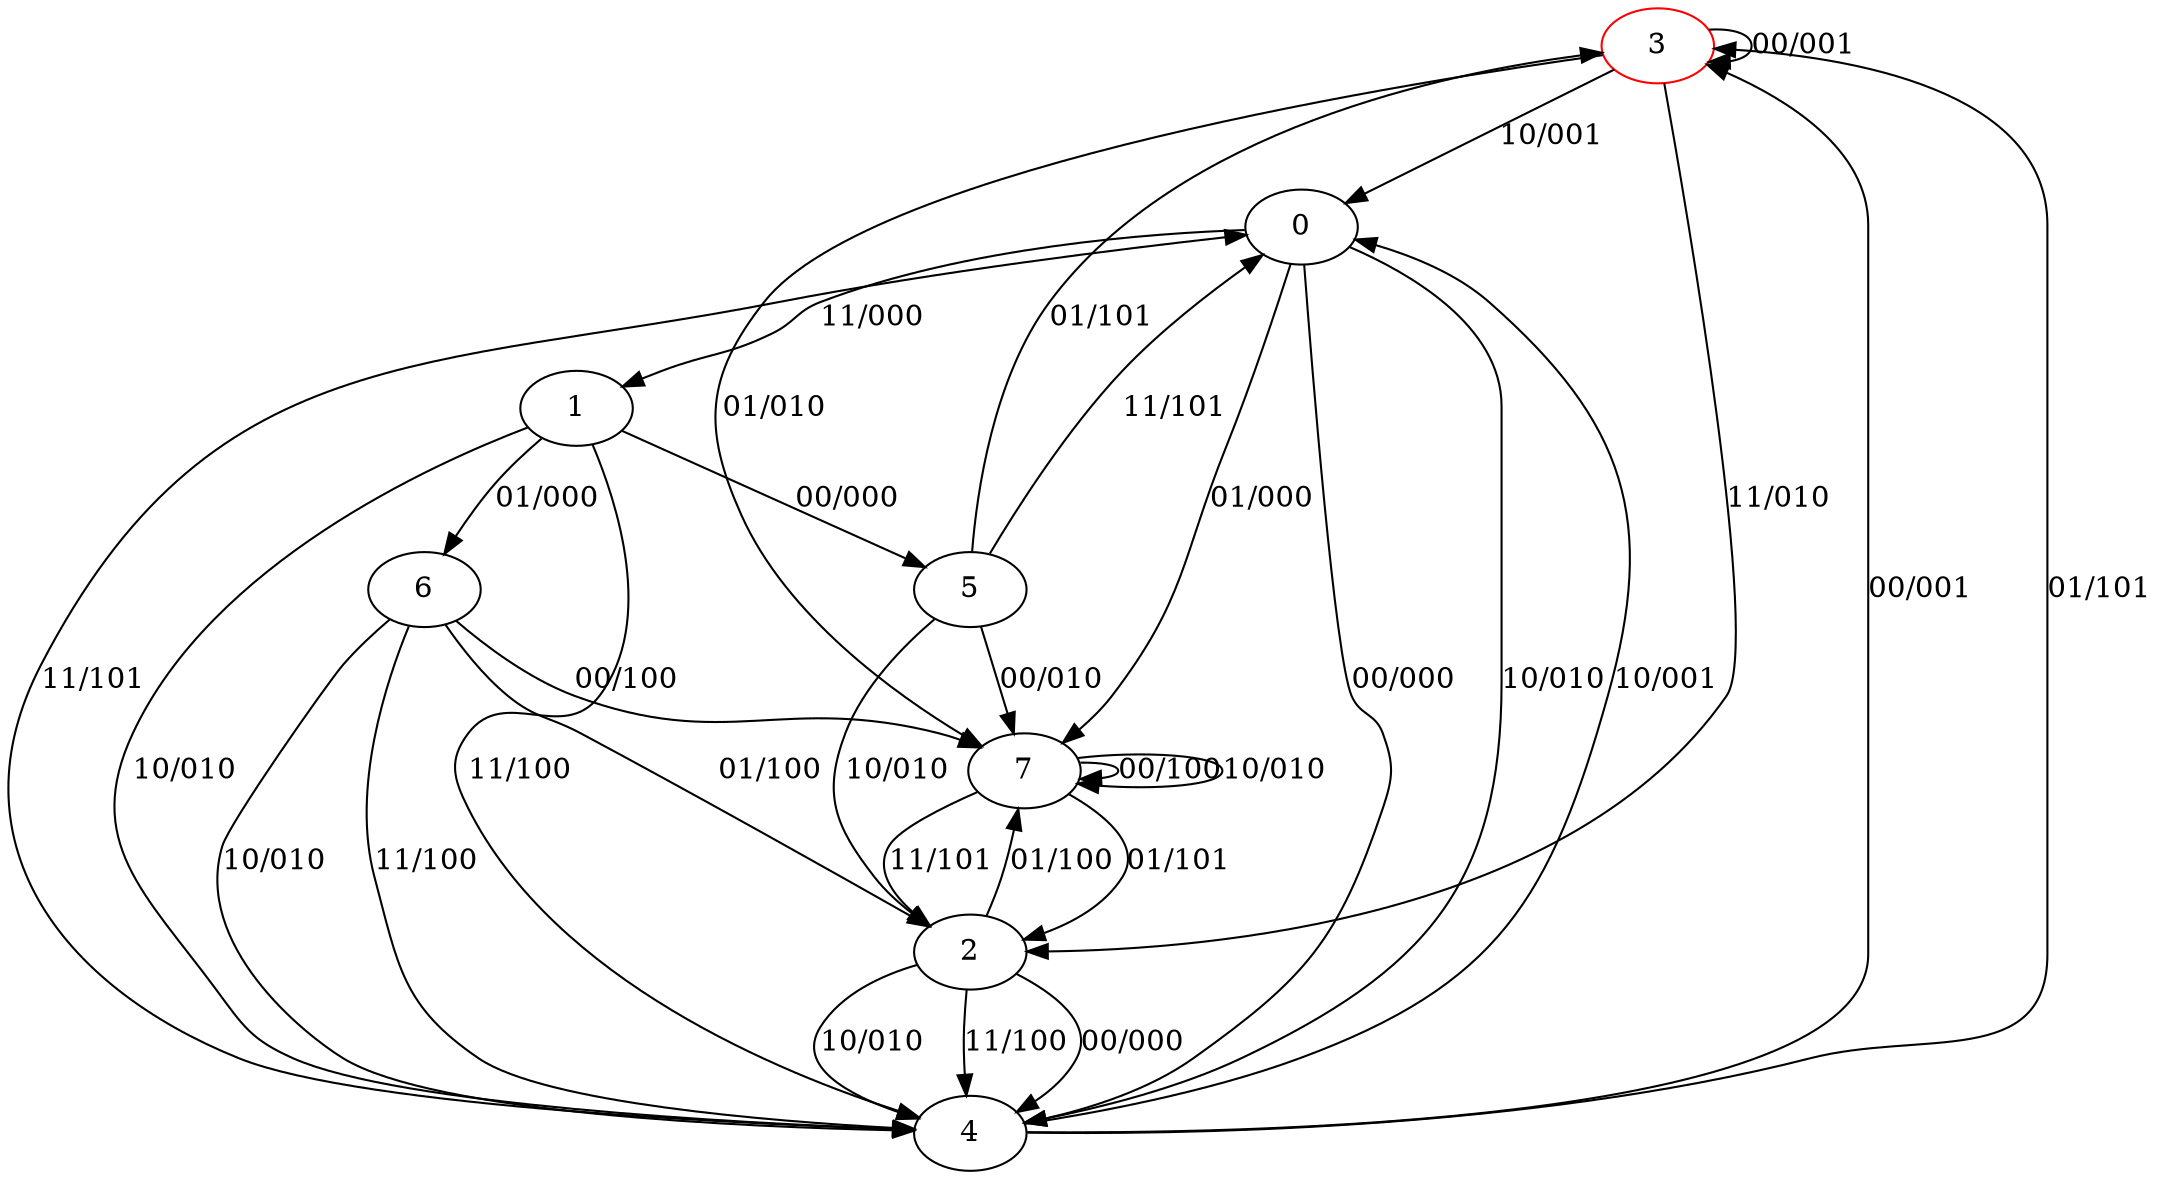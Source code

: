 digraph {
3 [color="red"]
0
1
2
4
5
6
7
3 -> 3 [label="00/001"]
3 -> 7 [label="01/010"]
3 -> 0 [label="10/001"]
3 -> 2 [label="11/010"]
0 -> 4 [label="00/000"]
0 -> 7 [label="01/000"]
0 -> 4 [label="10/010"]
0 -> 1 [label="11/000"]
1 -> 5 [label="00/000"]
1 -> 6 [label="01/000"]
1 -> 4 [label="10/010"]
1 -> 4 [label="11/100"]
2 -> 4 [label="00/000"]
2 -> 7 [label="01/100"]
2 -> 4 [label="10/010"]
2 -> 4 [label="11/100"]
4 -> 3 [label="00/001"]
4 -> 3 [label="01/101"]
4 -> 0 [label="10/001"]
4 -> 0 [label="11/101"]
5 -> 7 [label="00/010"]
5 -> 3 [label="01/101"]
5 -> 2 [label="10/010"]
5 -> 0 [label="11/101"]
6 -> 7 [label="00/100"]
6 -> 2 [label="01/100"]
6 -> 4 [label="10/010"]
6 -> 4 [label="11/100"]
7 -> 7 [label="00/100"]
7 -> 2 [label="01/101"]
7 -> 7 [label="10/010"]
7 -> 2 [label="11/101"]
}
